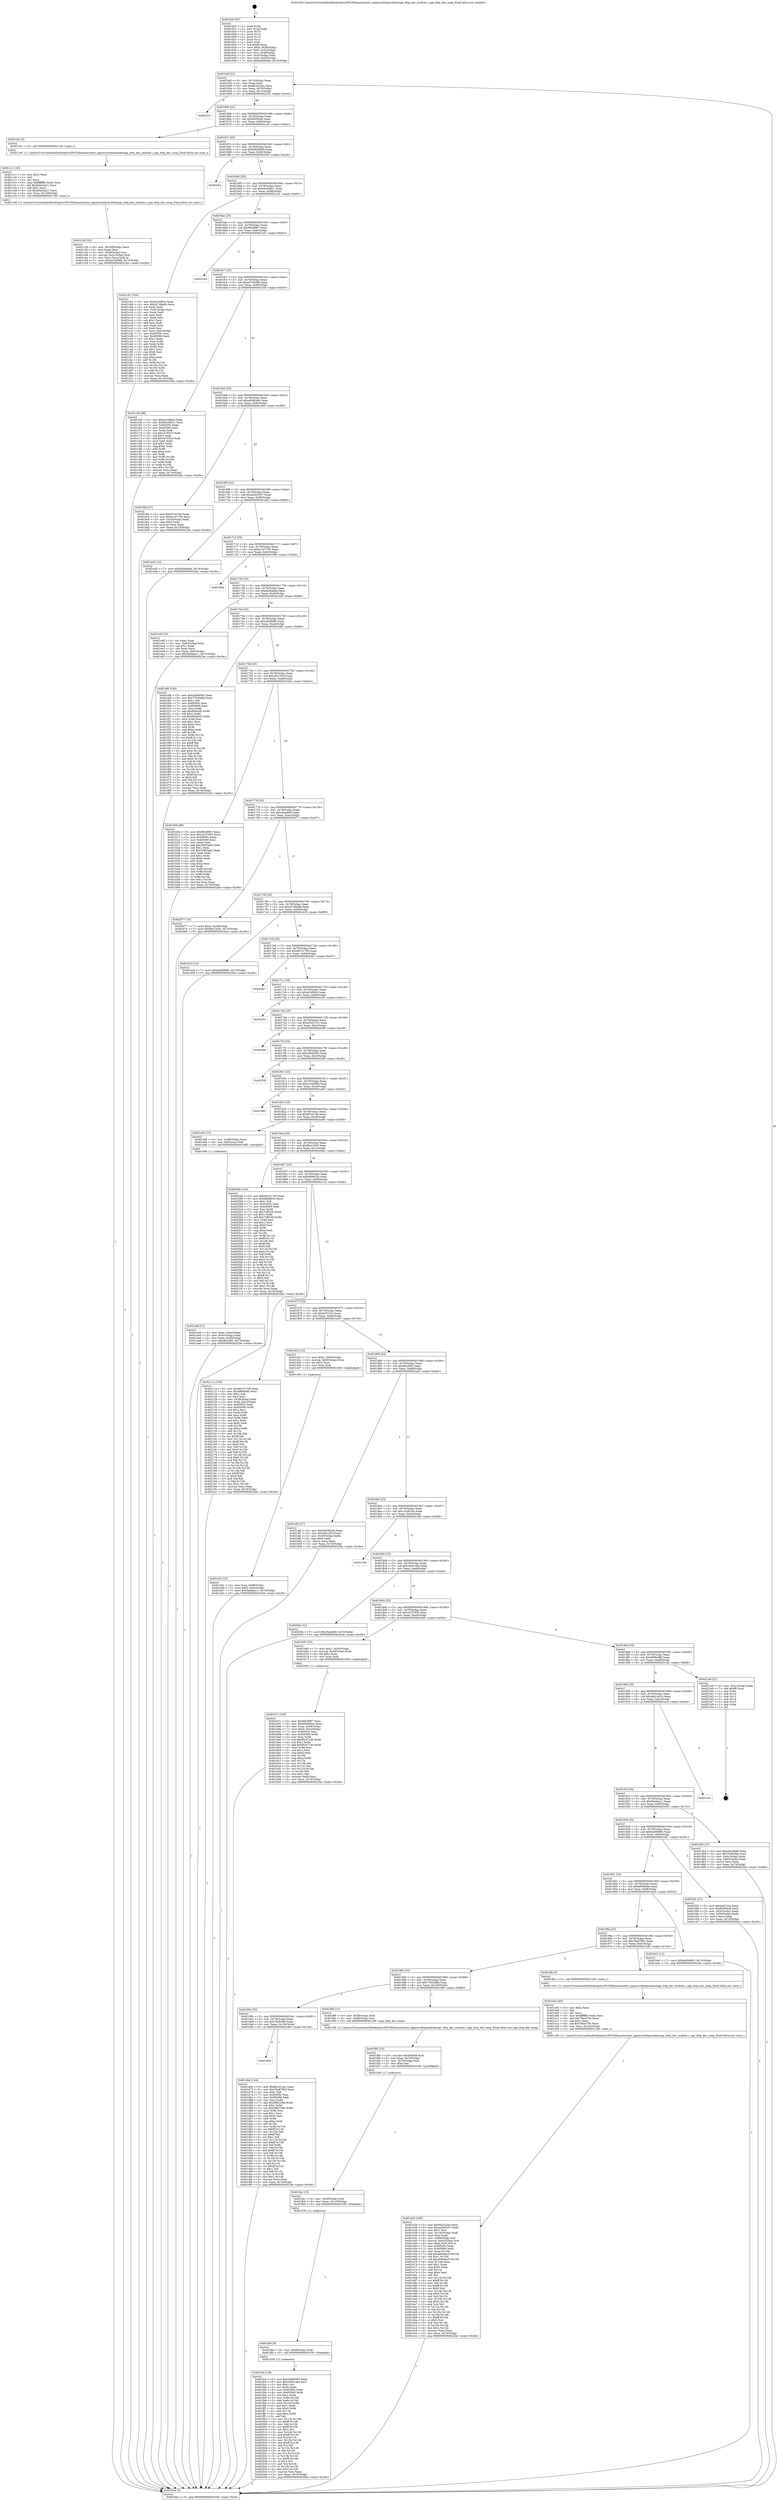 digraph "0x401620" {
  label = "0x401620 (/mnt/c/Users/mathe/Desktop/tcc/POCII/binaries/extr_nginxsrchttpmodulesngx_http_dav_module.c_ngx_http_dav_noop_Final-ollvm.out::main(0))"
  labelloc = "t"
  node[shape=record]

  Entry [label="",width=0.3,height=0.3,shape=circle,fillcolor=black,style=filled]
  "0x40164f" [label="{
     0x40164f [23]\l
     | [instrs]\l
     &nbsp;&nbsp;0x40164f \<+3\>: mov -0x74(%rbp),%eax\l
     &nbsp;&nbsp;0x401652 \<+2\>: mov %eax,%ecx\l
     &nbsp;&nbsp;0x401654 \<+6\>: sub $0x8b3223ac,%ecx\l
     &nbsp;&nbsp;0x40165a \<+3\>: mov %eax,-0x78(%rbp)\l
     &nbsp;&nbsp;0x40165d \<+3\>: mov %ecx,-0x7c(%rbp)\l
     &nbsp;&nbsp;0x401660 \<+6\>: je 0000000000402222 \<main+0xc02\>\l
  }"]
  "0x402222" [label="{
     0x402222\l
  }", style=dashed]
  "0x401666" [label="{
     0x401666 [22]\l
     | [instrs]\l
     &nbsp;&nbsp;0x401666 \<+5\>: jmp 000000000040166b \<main+0x4b\>\l
     &nbsp;&nbsp;0x40166b \<+3\>: mov -0x78(%rbp),%eax\l
     &nbsp;&nbsp;0x40166e \<+5\>: sub $0x8f2f5bc8,%eax\l
     &nbsp;&nbsp;0x401673 \<+3\>: mov %eax,-0x80(%rbp)\l
     &nbsp;&nbsp;0x401676 \<+6\>: je 0000000000401c0c \<main+0x5ec\>\l
  }"]
  Exit [label="",width=0.3,height=0.3,shape=circle,fillcolor=black,style=filled,peripheries=2]
  "0x401c0c" [label="{
     0x401c0c [5]\l
     | [instrs]\l
     &nbsp;&nbsp;0x401c0c \<+5\>: call 0000000000401160 \<next_i\>\l
     | [calls]\l
     &nbsp;&nbsp;0x401160 \{1\} (/mnt/c/Users/mathe/Desktop/tcc/POCII/binaries/extr_nginxsrchttpmodulesngx_http_dav_module.c_ngx_http_dav_noop_Final-ollvm.out::next_i)\l
  }"]
  "0x40167c" [label="{
     0x40167c [25]\l
     | [instrs]\l
     &nbsp;&nbsp;0x40167c \<+5\>: jmp 0000000000401681 \<main+0x61\>\l
     &nbsp;&nbsp;0x401681 \<+3\>: mov -0x78(%rbp),%eax\l
     &nbsp;&nbsp;0x401684 \<+5\>: sub $0x92930a04,%eax\l
     &nbsp;&nbsp;0x401689 \<+6\>: mov %eax,-0x84(%rbp)\l
     &nbsp;&nbsp;0x40168f \<+6\>: je 000000000040205a \<main+0xa3a\>\l
  }"]
  "0x401fc4" [label="{
     0x401fc4 [138]\l
     | [instrs]\l
     &nbsp;&nbsp;0x401fc4 \<+5\>: mov $0xe58e9565,%eax\l
     &nbsp;&nbsp;0x401fc9 \<+5\>: mov $0x16e01a6a,%esi\l
     &nbsp;&nbsp;0x401fce \<+2\>: mov $0x1,%cl\l
     &nbsp;&nbsp;0x401fd0 \<+2\>: xor %edx,%edx\l
     &nbsp;&nbsp;0x401fd2 \<+8\>: mov 0x40505c,%r8d\l
     &nbsp;&nbsp;0x401fda \<+8\>: mov 0x405060,%r9d\l
     &nbsp;&nbsp;0x401fe2 \<+3\>: sub $0x1,%edx\l
     &nbsp;&nbsp;0x401fe5 \<+3\>: mov %r8d,%r10d\l
     &nbsp;&nbsp;0x401fe8 \<+3\>: add %edx,%r10d\l
     &nbsp;&nbsp;0x401feb \<+4\>: imul %r10d,%r8d\l
     &nbsp;&nbsp;0x401fef \<+4\>: and $0x1,%r8d\l
     &nbsp;&nbsp;0x401ff3 \<+4\>: cmp $0x0,%r8d\l
     &nbsp;&nbsp;0x401ff7 \<+4\>: sete %r11b\l
     &nbsp;&nbsp;0x401ffb \<+4\>: cmp $0xa,%r9d\l
     &nbsp;&nbsp;0x401fff \<+3\>: setl %bl\l
     &nbsp;&nbsp;0x402002 \<+3\>: mov %r11b,%r14b\l
     &nbsp;&nbsp;0x402005 \<+4\>: xor $0xff,%r14b\l
     &nbsp;&nbsp;0x402009 \<+3\>: mov %bl,%r15b\l
     &nbsp;&nbsp;0x40200c \<+4\>: xor $0xff,%r15b\l
     &nbsp;&nbsp;0x402010 \<+3\>: xor $0x1,%cl\l
     &nbsp;&nbsp;0x402013 \<+3\>: mov %r14b,%r12b\l
     &nbsp;&nbsp;0x402016 \<+4\>: and $0xff,%r12b\l
     &nbsp;&nbsp;0x40201a \<+3\>: and %cl,%r11b\l
     &nbsp;&nbsp;0x40201d \<+3\>: mov %r15b,%r13b\l
     &nbsp;&nbsp;0x402020 \<+4\>: and $0xff,%r13b\l
     &nbsp;&nbsp;0x402024 \<+2\>: and %cl,%bl\l
     &nbsp;&nbsp;0x402026 \<+3\>: or %r11b,%r12b\l
     &nbsp;&nbsp;0x402029 \<+3\>: or %bl,%r13b\l
     &nbsp;&nbsp;0x40202c \<+3\>: xor %r13b,%r12b\l
     &nbsp;&nbsp;0x40202f \<+3\>: or %r15b,%r14b\l
     &nbsp;&nbsp;0x402032 \<+4\>: xor $0xff,%r14b\l
     &nbsp;&nbsp;0x402036 \<+3\>: or $0x1,%cl\l
     &nbsp;&nbsp;0x402039 \<+3\>: and %cl,%r14b\l
     &nbsp;&nbsp;0x40203c \<+3\>: or %r14b,%r12b\l
     &nbsp;&nbsp;0x40203f \<+4\>: test $0x1,%r12b\l
     &nbsp;&nbsp;0x402043 \<+3\>: cmovne %esi,%eax\l
     &nbsp;&nbsp;0x402046 \<+3\>: mov %eax,-0x74(%rbp)\l
     &nbsp;&nbsp;0x402049 \<+5\>: jmp 00000000004022be \<main+0xc9e\>\l
  }"]
  "0x40205a" [label="{
     0x40205a\l
  }", style=dashed]
  "0x401695" [label="{
     0x401695 [25]\l
     | [instrs]\l
     &nbsp;&nbsp;0x401695 \<+5\>: jmp 000000000040169a \<main+0x7a\>\l
     &nbsp;&nbsp;0x40169a \<+3\>: mov -0x78(%rbp),%eax\l
     &nbsp;&nbsp;0x40169d \<+5\>: sub $0x94c59d11,%eax\l
     &nbsp;&nbsp;0x4016a2 \<+6\>: mov %eax,-0x88(%rbp)\l
     &nbsp;&nbsp;0x4016a8 \<+6\>: je 0000000000401cb1 \<main+0x691\>\l
  }"]
  "0x401fbb" [label="{
     0x401fbb [9]\l
     | [instrs]\l
     &nbsp;&nbsp;0x401fbb \<+4\>: mov -0x68(%rbp),%rdi\l
     &nbsp;&nbsp;0x401fbf \<+5\>: call 0000000000401030 \<free@plt\>\l
     | [calls]\l
     &nbsp;&nbsp;0x401030 \{1\} (unknown)\l
  }"]
  "0x401cb1" [label="{
     0x401cb1 [104]\l
     | [instrs]\l
     &nbsp;&nbsp;0x401cb1 \<+5\>: mov $0xdc3d9fcb,%eax\l
     &nbsp;&nbsp;0x401cb6 \<+5\>: mov $0xd27d6a6b,%ecx\l
     &nbsp;&nbsp;0x401cbb \<+2\>: xor %edx,%edx\l
     &nbsp;&nbsp;0x401cbd \<+3\>: mov -0x5c(%rbp),%esi\l
     &nbsp;&nbsp;0x401cc0 \<+2\>: mov %edx,%edi\l
     &nbsp;&nbsp;0x401cc2 \<+2\>: sub %esi,%edi\l
     &nbsp;&nbsp;0x401cc4 \<+2\>: mov %edx,%esi\l
     &nbsp;&nbsp;0x401cc6 \<+3\>: sub $0x1,%esi\l
     &nbsp;&nbsp;0x401cc9 \<+2\>: add %esi,%edi\l
     &nbsp;&nbsp;0x401ccb \<+2\>: mov %edx,%esi\l
     &nbsp;&nbsp;0x401ccd \<+2\>: sub %edi,%esi\l
     &nbsp;&nbsp;0x401ccf \<+3\>: mov %esi,-0x5c(%rbp)\l
     &nbsp;&nbsp;0x401cd2 \<+7\>: mov 0x40505c,%esi\l
     &nbsp;&nbsp;0x401cd9 \<+7\>: mov 0x405060,%edi\l
     &nbsp;&nbsp;0x401ce0 \<+3\>: sub $0x1,%edx\l
     &nbsp;&nbsp;0x401ce3 \<+3\>: mov %esi,%r8d\l
     &nbsp;&nbsp;0x401ce6 \<+3\>: add %edx,%r8d\l
     &nbsp;&nbsp;0x401ce9 \<+4\>: imul %r8d,%esi\l
     &nbsp;&nbsp;0x401ced \<+3\>: and $0x1,%esi\l
     &nbsp;&nbsp;0x401cf0 \<+3\>: cmp $0x0,%esi\l
     &nbsp;&nbsp;0x401cf3 \<+4\>: sete %r9b\l
     &nbsp;&nbsp;0x401cf7 \<+3\>: cmp $0xa,%edi\l
     &nbsp;&nbsp;0x401cfa \<+4\>: setl %r10b\l
     &nbsp;&nbsp;0x401cfe \<+3\>: mov %r9b,%r11b\l
     &nbsp;&nbsp;0x401d01 \<+3\>: and %r10b,%r11b\l
     &nbsp;&nbsp;0x401d04 \<+3\>: xor %r10b,%r9b\l
     &nbsp;&nbsp;0x401d07 \<+3\>: or %r9b,%r11b\l
     &nbsp;&nbsp;0x401d0a \<+4\>: test $0x1,%r11b\l
     &nbsp;&nbsp;0x401d0e \<+3\>: cmovne %ecx,%eax\l
     &nbsp;&nbsp;0x401d11 \<+3\>: mov %eax,-0x74(%rbp)\l
     &nbsp;&nbsp;0x401d14 \<+5\>: jmp 00000000004022be \<main+0xc9e\>\l
  }"]
  "0x4016ae" [label="{
     0x4016ae [25]\l
     | [instrs]\l
     &nbsp;&nbsp;0x4016ae \<+5\>: jmp 00000000004016b3 \<main+0x93\>\l
     &nbsp;&nbsp;0x4016b3 \<+3\>: mov -0x78(%rbp),%eax\l
     &nbsp;&nbsp;0x4016b6 \<+5\>: sub $0x9f438f97,%eax\l
     &nbsp;&nbsp;0x4016bb \<+6\>: mov %eax,-0x8c(%rbp)\l
     &nbsp;&nbsp;0x4016c1 \<+6\>: je 00000000004021d3 \<main+0xbb3\>\l
  }"]
  "0x401fac" [label="{
     0x401fac [15]\l
     | [instrs]\l
     &nbsp;&nbsp;0x401fac \<+4\>: mov -0x58(%rbp),%rdi\l
     &nbsp;&nbsp;0x401fb0 \<+6\>: mov %eax,-0x110(%rbp)\l
     &nbsp;&nbsp;0x401fb6 \<+5\>: call 0000000000401030 \<free@plt\>\l
     | [calls]\l
     &nbsp;&nbsp;0x401030 \{1\} (unknown)\l
  }"]
  "0x4021d3" [label="{
     0x4021d3\l
  }", style=dashed]
  "0x4016c7" [label="{
     0x4016c7 [25]\l
     | [instrs]\l
     &nbsp;&nbsp;0x4016c7 \<+5\>: jmp 00000000004016cc \<main+0xac\>\l
     &nbsp;&nbsp;0x4016cc \<+3\>: mov -0x78(%rbp),%eax\l
     &nbsp;&nbsp;0x4016cf \<+5\>: sub $0xa47a008b,%eax\l
     &nbsp;&nbsp;0x4016d4 \<+6\>: mov %eax,-0x90(%rbp)\l
     &nbsp;&nbsp;0x4016da \<+6\>: je 0000000000401c59 \<main+0x639\>\l
  }"]
  "0x401f95" [label="{
     0x401f95 [23]\l
     | [instrs]\l
     &nbsp;&nbsp;0x401f95 \<+10\>: movabs $0x4030b6,%rdi\l
     &nbsp;&nbsp;0x401f9f \<+3\>: mov %eax,-0x70(%rbp)\l
     &nbsp;&nbsp;0x401fa2 \<+3\>: mov -0x70(%rbp),%esi\l
     &nbsp;&nbsp;0x401fa5 \<+2\>: mov $0x0,%al\l
     &nbsp;&nbsp;0x401fa7 \<+5\>: call 0000000000401040 \<printf@plt\>\l
     | [calls]\l
     &nbsp;&nbsp;0x401040 \{1\} (unknown)\l
  }"]
  "0x401c59" [label="{
     0x401c59 [88]\l
     | [instrs]\l
     &nbsp;&nbsp;0x401c59 \<+5\>: mov $0xdc3d9fcb,%eax\l
     &nbsp;&nbsp;0x401c5e \<+5\>: mov $0x94c59d11,%ecx\l
     &nbsp;&nbsp;0x401c63 \<+7\>: mov 0x40505c,%edx\l
     &nbsp;&nbsp;0x401c6a \<+7\>: mov 0x405060,%esi\l
     &nbsp;&nbsp;0x401c71 \<+2\>: mov %edx,%edi\l
     &nbsp;&nbsp;0x401c73 \<+6\>: sub $0xcb76523,%edi\l
     &nbsp;&nbsp;0x401c79 \<+3\>: sub $0x1,%edi\l
     &nbsp;&nbsp;0x401c7c \<+6\>: add $0xcb76523,%edi\l
     &nbsp;&nbsp;0x401c82 \<+3\>: imul %edi,%edx\l
     &nbsp;&nbsp;0x401c85 \<+3\>: and $0x1,%edx\l
     &nbsp;&nbsp;0x401c88 \<+3\>: cmp $0x0,%edx\l
     &nbsp;&nbsp;0x401c8b \<+4\>: sete %r8b\l
     &nbsp;&nbsp;0x401c8f \<+3\>: cmp $0xa,%esi\l
     &nbsp;&nbsp;0x401c92 \<+4\>: setl %r9b\l
     &nbsp;&nbsp;0x401c96 \<+3\>: mov %r8b,%r10b\l
     &nbsp;&nbsp;0x401c99 \<+3\>: and %r9b,%r10b\l
     &nbsp;&nbsp;0x401c9c \<+3\>: xor %r9b,%r8b\l
     &nbsp;&nbsp;0x401c9f \<+3\>: or %r8b,%r10b\l
     &nbsp;&nbsp;0x401ca2 \<+4\>: test $0x1,%r10b\l
     &nbsp;&nbsp;0x401ca6 \<+3\>: cmovne %ecx,%eax\l
     &nbsp;&nbsp;0x401ca9 \<+3\>: mov %eax,-0x74(%rbp)\l
     &nbsp;&nbsp;0x401cac \<+5\>: jmp 00000000004022be \<main+0xc9e\>\l
  }"]
  "0x4016e0" [label="{
     0x4016e0 [25]\l
     | [instrs]\l
     &nbsp;&nbsp;0x4016e0 \<+5\>: jmp 00000000004016e5 \<main+0xc5\>\l
     &nbsp;&nbsp;0x4016e5 \<+3\>: mov -0x78(%rbp),%eax\l
     &nbsp;&nbsp;0x4016e8 \<+5\>: sub $0xa60d04eb,%eax\l
     &nbsp;&nbsp;0x4016ed \<+6\>: mov %eax,-0x94(%rbp)\l
     &nbsp;&nbsp;0x4016f3 \<+6\>: je 00000000004019bf \<main+0x39f\>\l
  }"]
  "0x401e2b" [label="{
     0x401e2b [168]\l
     | [instrs]\l
     &nbsp;&nbsp;0x401e2b \<+5\>: mov $0x8b3223ac,%ecx\l
     &nbsp;&nbsp;0x401e30 \<+5\>: mov $0xaa2b3037,%edx\l
     &nbsp;&nbsp;0x401e35 \<+3\>: mov $0x1,%sil\l
     &nbsp;&nbsp;0x401e38 \<+6\>: mov -0x10c(%rbp),%edi\l
     &nbsp;&nbsp;0x401e3e \<+3\>: imul %eax,%edi\l
     &nbsp;&nbsp;0x401e41 \<+4\>: mov -0x68(%rbp),%r8\l
     &nbsp;&nbsp;0x401e45 \<+4\>: movslq -0x6c(%rbp),%r9\l
     &nbsp;&nbsp;0x401e49 \<+4\>: mov %edi,(%r8,%r9,4)\l
     &nbsp;&nbsp;0x401e4d \<+7\>: mov 0x40505c,%eax\l
     &nbsp;&nbsp;0x401e54 \<+7\>: mov 0x405060,%edi\l
     &nbsp;&nbsp;0x401e5b \<+3\>: mov %eax,%r10d\l
     &nbsp;&nbsp;0x401e5e \<+7\>: add $0xa94bdac0,%r10d\l
     &nbsp;&nbsp;0x401e65 \<+4\>: sub $0x1,%r10d\l
     &nbsp;&nbsp;0x401e69 \<+7\>: sub $0xa94bdac0,%r10d\l
     &nbsp;&nbsp;0x401e70 \<+4\>: imul %r10d,%eax\l
     &nbsp;&nbsp;0x401e74 \<+3\>: and $0x1,%eax\l
     &nbsp;&nbsp;0x401e77 \<+3\>: cmp $0x0,%eax\l
     &nbsp;&nbsp;0x401e7a \<+4\>: sete %r11b\l
     &nbsp;&nbsp;0x401e7e \<+3\>: cmp $0xa,%edi\l
     &nbsp;&nbsp;0x401e81 \<+3\>: setl %bl\l
     &nbsp;&nbsp;0x401e84 \<+3\>: mov %r11b,%r14b\l
     &nbsp;&nbsp;0x401e87 \<+4\>: xor $0xff,%r14b\l
     &nbsp;&nbsp;0x401e8b \<+3\>: mov %bl,%r15b\l
     &nbsp;&nbsp;0x401e8e \<+4\>: xor $0xff,%r15b\l
     &nbsp;&nbsp;0x401e92 \<+4\>: xor $0x0,%sil\l
     &nbsp;&nbsp;0x401e96 \<+3\>: mov %r14b,%r12b\l
     &nbsp;&nbsp;0x401e99 \<+4\>: and $0x0,%r12b\l
     &nbsp;&nbsp;0x401e9d \<+3\>: and %sil,%r11b\l
     &nbsp;&nbsp;0x401ea0 \<+3\>: mov %r15b,%r13b\l
     &nbsp;&nbsp;0x401ea3 \<+4\>: and $0x0,%r13b\l
     &nbsp;&nbsp;0x401ea7 \<+3\>: and %sil,%bl\l
     &nbsp;&nbsp;0x401eaa \<+3\>: or %r11b,%r12b\l
     &nbsp;&nbsp;0x401ead \<+3\>: or %bl,%r13b\l
     &nbsp;&nbsp;0x401eb0 \<+3\>: xor %r13b,%r12b\l
     &nbsp;&nbsp;0x401eb3 \<+3\>: or %r15b,%r14b\l
     &nbsp;&nbsp;0x401eb6 \<+4\>: xor $0xff,%r14b\l
     &nbsp;&nbsp;0x401eba \<+4\>: or $0x0,%sil\l
     &nbsp;&nbsp;0x401ebe \<+3\>: and %sil,%r14b\l
     &nbsp;&nbsp;0x401ec1 \<+3\>: or %r14b,%r12b\l
     &nbsp;&nbsp;0x401ec4 \<+4\>: test $0x1,%r12b\l
     &nbsp;&nbsp;0x401ec8 \<+3\>: cmovne %edx,%ecx\l
     &nbsp;&nbsp;0x401ecb \<+3\>: mov %ecx,-0x74(%rbp)\l
     &nbsp;&nbsp;0x401ece \<+5\>: jmp 00000000004022be \<main+0xc9e\>\l
  }"]
  "0x4019bf" [label="{
     0x4019bf [27]\l
     | [instrs]\l
     &nbsp;&nbsp;0x4019bf \<+5\>: mov $0xf47ee7eb,%eax\l
     &nbsp;&nbsp;0x4019c4 \<+5\>: mov $0xac1b7765,%ecx\l
     &nbsp;&nbsp;0x4019c9 \<+3\>: mov -0x34(%rbp),%edx\l
     &nbsp;&nbsp;0x4019cc \<+3\>: cmp $0x2,%edx\l
     &nbsp;&nbsp;0x4019cf \<+3\>: cmovne %ecx,%eax\l
     &nbsp;&nbsp;0x4019d2 \<+3\>: mov %eax,-0x74(%rbp)\l
     &nbsp;&nbsp;0x4019d5 \<+5\>: jmp 00000000004022be \<main+0xc9e\>\l
  }"]
  "0x4016f9" [label="{
     0x4016f9 [25]\l
     | [instrs]\l
     &nbsp;&nbsp;0x4016f9 \<+5\>: jmp 00000000004016fe \<main+0xde\>\l
     &nbsp;&nbsp;0x4016fe \<+3\>: mov -0x78(%rbp),%eax\l
     &nbsp;&nbsp;0x401701 \<+5\>: sub $0xaa2b3037,%eax\l
     &nbsp;&nbsp;0x401706 \<+6\>: mov %eax,-0x98(%rbp)\l
     &nbsp;&nbsp;0x40170c \<+6\>: je 0000000000401ed3 \<main+0x8b3\>\l
  }"]
  "0x4022be" [label="{
     0x4022be [5]\l
     | [instrs]\l
     &nbsp;&nbsp;0x4022be \<+5\>: jmp 000000000040164f \<main+0x2f\>\l
  }"]
  "0x401620" [label="{
     0x401620 [47]\l
     | [instrs]\l
     &nbsp;&nbsp;0x401620 \<+1\>: push %rbp\l
     &nbsp;&nbsp;0x401621 \<+3\>: mov %rsp,%rbp\l
     &nbsp;&nbsp;0x401624 \<+2\>: push %r15\l
     &nbsp;&nbsp;0x401626 \<+2\>: push %r14\l
     &nbsp;&nbsp;0x401628 \<+2\>: push %r13\l
     &nbsp;&nbsp;0x40162a \<+2\>: push %r12\l
     &nbsp;&nbsp;0x40162c \<+1\>: push %rbx\l
     &nbsp;&nbsp;0x40162d \<+7\>: sub $0xf8,%rsp\l
     &nbsp;&nbsp;0x401634 \<+7\>: movl $0x0,-0x38(%rbp)\l
     &nbsp;&nbsp;0x40163b \<+3\>: mov %edi,-0x3c(%rbp)\l
     &nbsp;&nbsp;0x40163e \<+4\>: mov %rsi,-0x48(%rbp)\l
     &nbsp;&nbsp;0x401642 \<+3\>: mov -0x3c(%rbp),%edi\l
     &nbsp;&nbsp;0x401645 \<+3\>: mov %edi,-0x34(%rbp)\l
     &nbsp;&nbsp;0x401648 \<+7\>: movl $0xa60d04eb,-0x74(%rbp)\l
  }"]
  "0x401e03" [label="{
     0x401e03 [40]\l
     | [instrs]\l
     &nbsp;&nbsp;0x401e03 \<+5\>: mov $0x2,%ecx\l
     &nbsp;&nbsp;0x401e08 \<+1\>: cltd\l
     &nbsp;&nbsp;0x401e09 \<+2\>: idiv %ecx\l
     &nbsp;&nbsp;0x401e0b \<+6\>: imul $0xfffffffe,%edx,%ecx\l
     &nbsp;&nbsp;0x401e11 \<+6\>: add $0x78ace79c,%ecx\l
     &nbsp;&nbsp;0x401e17 \<+3\>: add $0x1,%ecx\l
     &nbsp;&nbsp;0x401e1a \<+6\>: sub $0x78ace79c,%ecx\l
     &nbsp;&nbsp;0x401e20 \<+6\>: mov %ecx,-0x10c(%rbp)\l
     &nbsp;&nbsp;0x401e26 \<+5\>: call 0000000000401160 \<next_i\>\l
     | [calls]\l
     &nbsp;&nbsp;0x401160 \{1\} (/mnt/c/Users/mathe/Desktop/tcc/POCII/binaries/extr_nginxsrchttpmodulesngx_http_dav_module.c_ngx_http_dav_noop_Final-ollvm.out::next_i)\l
  }"]
  "0x401ed3" [label="{
     0x401ed3 [12]\l
     | [instrs]\l
     &nbsp;&nbsp;0x401ed3 \<+7\>: movl $0xbbd4ddad,-0x74(%rbp)\l
     &nbsp;&nbsp;0x401eda \<+5\>: jmp 00000000004022be \<main+0xc9e\>\l
  }"]
  "0x401712" [label="{
     0x401712 [25]\l
     | [instrs]\l
     &nbsp;&nbsp;0x401712 \<+5\>: jmp 0000000000401717 \<main+0xf7\>\l
     &nbsp;&nbsp;0x401717 \<+3\>: mov -0x78(%rbp),%eax\l
     &nbsp;&nbsp;0x40171a \<+5\>: sub $0xac1b7765,%eax\l
     &nbsp;&nbsp;0x40171f \<+6\>: mov %eax,-0x9c(%rbp)\l
     &nbsp;&nbsp;0x401725 \<+6\>: je 00000000004019da \<main+0x3ba\>\l
  }"]
  "0x4019b5" [label="{
     0x4019b5\l
  }", style=dashed]
  "0x4019da" [label="{
     0x4019da\l
  }", style=dashed]
  "0x40172b" [label="{
     0x40172b [25]\l
     | [instrs]\l
     &nbsp;&nbsp;0x40172b \<+5\>: jmp 0000000000401730 \<main+0x110\>\l
     &nbsp;&nbsp;0x401730 \<+3\>: mov -0x78(%rbp),%eax\l
     &nbsp;&nbsp;0x401733 \<+5\>: sub $0xbbd4ddad,%eax\l
     &nbsp;&nbsp;0x401738 \<+6\>: mov %eax,-0xa0(%rbp)\l
     &nbsp;&nbsp;0x40173e \<+6\>: je 0000000000401edf \<main+0x8bf\>\l
  }"]
  "0x401d6e" [label="{
     0x401d6e [144]\l
     | [instrs]\l
     &nbsp;&nbsp;0x401d6e \<+5\>: mov $0x8b3223ac,%eax\l
     &nbsp;&nbsp;0x401d73 \<+5\>: mov $0x76a87962,%ecx\l
     &nbsp;&nbsp;0x401d78 \<+2\>: mov $0x1,%dl\l
     &nbsp;&nbsp;0x401d7a \<+7\>: mov 0x40505c,%esi\l
     &nbsp;&nbsp;0x401d81 \<+7\>: mov 0x405060,%edi\l
     &nbsp;&nbsp;0x401d88 \<+3\>: mov %esi,%r8d\l
     &nbsp;&nbsp;0x401d8b \<+7\>: add $0x3f60109e,%r8d\l
     &nbsp;&nbsp;0x401d92 \<+4\>: sub $0x1,%r8d\l
     &nbsp;&nbsp;0x401d96 \<+7\>: sub $0x3f60109e,%r8d\l
     &nbsp;&nbsp;0x401d9d \<+4\>: imul %r8d,%esi\l
     &nbsp;&nbsp;0x401da1 \<+3\>: and $0x1,%esi\l
     &nbsp;&nbsp;0x401da4 \<+3\>: cmp $0x0,%esi\l
     &nbsp;&nbsp;0x401da7 \<+4\>: sete %r9b\l
     &nbsp;&nbsp;0x401dab \<+3\>: cmp $0xa,%edi\l
     &nbsp;&nbsp;0x401dae \<+4\>: setl %r10b\l
     &nbsp;&nbsp;0x401db2 \<+3\>: mov %r9b,%r11b\l
     &nbsp;&nbsp;0x401db5 \<+4\>: xor $0xff,%r11b\l
     &nbsp;&nbsp;0x401db9 \<+3\>: mov %r10b,%bl\l
     &nbsp;&nbsp;0x401dbc \<+3\>: xor $0xff,%bl\l
     &nbsp;&nbsp;0x401dbf \<+3\>: xor $0x1,%dl\l
     &nbsp;&nbsp;0x401dc2 \<+3\>: mov %r11b,%r14b\l
     &nbsp;&nbsp;0x401dc5 \<+4\>: and $0xff,%r14b\l
     &nbsp;&nbsp;0x401dc9 \<+3\>: and %dl,%r9b\l
     &nbsp;&nbsp;0x401dcc \<+3\>: mov %bl,%r15b\l
     &nbsp;&nbsp;0x401dcf \<+4\>: and $0xff,%r15b\l
     &nbsp;&nbsp;0x401dd3 \<+3\>: and %dl,%r10b\l
     &nbsp;&nbsp;0x401dd6 \<+3\>: or %r9b,%r14b\l
     &nbsp;&nbsp;0x401dd9 \<+3\>: or %r10b,%r15b\l
     &nbsp;&nbsp;0x401ddc \<+3\>: xor %r15b,%r14b\l
     &nbsp;&nbsp;0x401ddf \<+3\>: or %bl,%r11b\l
     &nbsp;&nbsp;0x401de2 \<+4\>: xor $0xff,%r11b\l
     &nbsp;&nbsp;0x401de6 \<+3\>: or $0x1,%dl\l
     &nbsp;&nbsp;0x401de9 \<+3\>: and %dl,%r11b\l
     &nbsp;&nbsp;0x401dec \<+3\>: or %r11b,%r14b\l
     &nbsp;&nbsp;0x401def \<+4\>: test $0x1,%r14b\l
     &nbsp;&nbsp;0x401df3 \<+3\>: cmovne %ecx,%eax\l
     &nbsp;&nbsp;0x401df6 \<+3\>: mov %eax,-0x74(%rbp)\l
     &nbsp;&nbsp;0x401df9 \<+5\>: jmp 00000000004022be \<main+0xc9e\>\l
  }"]
  "0x401edf" [label="{
     0x401edf [25]\l
     | [instrs]\l
     &nbsp;&nbsp;0x401edf \<+2\>: xor %eax,%eax\l
     &nbsp;&nbsp;0x401ee1 \<+3\>: mov -0x6c(%rbp),%ecx\l
     &nbsp;&nbsp;0x401ee4 \<+3\>: sub $0x1,%eax\l
     &nbsp;&nbsp;0x401ee7 \<+2\>: sub %eax,%ecx\l
     &nbsp;&nbsp;0x401ee9 \<+3\>: mov %ecx,-0x6c(%rbp)\l
     &nbsp;&nbsp;0x401eec \<+7\>: movl $0x5ba9aa11,-0x74(%rbp)\l
     &nbsp;&nbsp;0x401ef3 \<+5\>: jmp 00000000004022be \<main+0xc9e\>\l
  }"]
  "0x401744" [label="{
     0x401744 [25]\l
     | [instrs]\l
     &nbsp;&nbsp;0x401744 \<+5\>: jmp 0000000000401749 \<main+0x129\>\l
     &nbsp;&nbsp;0x401749 \<+3\>: mov -0x78(%rbp),%eax\l
     &nbsp;&nbsp;0x40174c \<+5\>: sub $0xc643fe66,%eax\l
     &nbsp;&nbsp;0x401751 \<+6\>: mov %eax,-0xa4(%rbp)\l
     &nbsp;&nbsp;0x401757 \<+6\>: je 0000000000401ef8 \<main+0x8d8\>\l
  }"]
  "0x40199c" [label="{
     0x40199c [25]\l
     | [instrs]\l
     &nbsp;&nbsp;0x40199c \<+5\>: jmp 00000000004019a1 \<main+0x381\>\l
     &nbsp;&nbsp;0x4019a1 \<+3\>: mov -0x78(%rbp),%eax\l
     &nbsp;&nbsp;0x4019a4 \<+5\>: sub $0x7828cfb0,%eax\l
     &nbsp;&nbsp;0x4019a9 \<+6\>: mov %eax,-0x104(%rbp)\l
     &nbsp;&nbsp;0x4019af \<+6\>: je 0000000000401d6e \<main+0x74e\>\l
  }"]
  "0x401ef8" [label="{
     0x401ef8 [144]\l
     | [instrs]\l
     &nbsp;&nbsp;0x401ef8 \<+5\>: mov $0xe58e9565,%eax\l
     &nbsp;&nbsp;0x401efd \<+5\>: mov $0x77933d6d,%ecx\l
     &nbsp;&nbsp;0x401f02 \<+2\>: mov $0x1,%dl\l
     &nbsp;&nbsp;0x401f04 \<+7\>: mov 0x40505c,%esi\l
     &nbsp;&nbsp;0x401f0b \<+7\>: mov 0x405060,%edi\l
     &nbsp;&nbsp;0x401f12 \<+3\>: mov %esi,%r8d\l
     &nbsp;&nbsp;0x401f15 \<+7\>: add $0xf94a5d5,%r8d\l
     &nbsp;&nbsp;0x401f1c \<+4\>: sub $0x1,%r8d\l
     &nbsp;&nbsp;0x401f20 \<+7\>: sub $0xf94a5d5,%r8d\l
     &nbsp;&nbsp;0x401f27 \<+4\>: imul %r8d,%esi\l
     &nbsp;&nbsp;0x401f2b \<+3\>: and $0x1,%esi\l
     &nbsp;&nbsp;0x401f2e \<+3\>: cmp $0x0,%esi\l
     &nbsp;&nbsp;0x401f31 \<+4\>: sete %r9b\l
     &nbsp;&nbsp;0x401f35 \<+3\>: cmp $0xa,%edi\l
     &nbsp;&nbsp;0x401f38 \<+4\>: setl %r10b\l
     &nbsp;&nbsp;0x401f3c \<+3\>: mov %r9b,%r11b\l
     &nbsp;&nbsp;0x401f3f \<+4\>: xor $0xff,%r11b\l
     &nbsp;&nbsp;0x401f43 \<+3\>: mov %r10b,%bl\l
     &nbsp;&nbsp;0x401f46 \<+3\>: xor $0xff,%bl\l
     &nbsp;&nbsp;0x401f49 \<+3\>: xor $0x0,%dl\l
     &nbsp;&nbsp;0x401f4c \<+3\>: mov %r11b,%r14b\l
     &nbsp;&nbsp;0x401f4f \<+4\>: and $0x0,%r14b\l
     &nbsp;&nbsp;0x401f53 \<+3\>: and %dl,%r9b\l
     &nbsp;&nbsp;0x401f56 \<+3\>: mov %bl,%r15b\l
     &nbsp;&nbsp;0x401f59 \<+4\>: and $0x0,%r15b\l
     &nbsp;&nbsp;0x401f5d \<+3\>: and %dl,%r10b\l
     &nbsp;&nbsp;0x401f60 \<+3\>: or %r9b,%r14b\l
     &nbsp;&nbsp;0x401f63 \<+3\>: or %r10b,%r15b\l
     &nbsp;&nbsp;0x401f66 \<+3\>: xor %r15b,%r14b\l
     &nbsp;&nbsp;0x401f69 \<+3\>: or %bl,%r11b\l
     &nbsp;&nbsp;0x401f6c \<+4\>: xor $0xff,%r11b\l
     &nbsp;&nbsp;0x401f70 \<+3\>: or $0x0,%dl\l
     &nbsp;&nbsp;0x401f73 \<+3\>: and %dl,%r11b\l
     &nbsp;&nbsp;0x401f76 \<+3\>: or %r11b,%r14b\l
     &nbsp;&nbsp;0x401f79 \<+4\>: test $0x1,%r14b\l
     &nbsp;&nbsp;0x401f7d \<+3\>: cmovne %ecx,%eax\l
     &nbsp;&nbsp;0x401f80 \<+3\>: mov %eax,-0x74(%rbp)\l
     &nbsp;&nbsp;0x401f83 \<+5\>: jmp 00000000004022be \<main+0xc9e\>\l
  }"]
  "0x40175d" [label="{
     0x40175d [25]\l
     | [instrs]\l
     &nbsp;&nbsp;0x40175d \<+5\>: jmp 0000000000401762 \<main+0x142\>\l
     &nbsp;&nbsp;0x401762 \<+3\>: mov -0x78(%rbp),%eax\l
     &nbsp;&nbsp;0x401765 \<+5\>: sub $0xc9e1001f,%eax\l
     &nbsp;&nbsp;0x40176a \<+6\>: mov %eax,-0xa8(%rbp)\l
     &nbsp;&nbsp;0x401770 \<+6\>: je 0000000000401b0d \<main+0x4ed\>\l
  }"]
  "0x401f88" [label="{
     0x401f88 [13]\l
     | [instrs]\l
     &nbsp;&nbsp;0x401f88 \<+4\>: mov -0x58(%rbp),%rdi\l
     &nbsp;&nbsp;0x401f8c \<+4\>: mov -0x68(%rbp),%rsi\l
     &nbsp;&nbsp;0x401f90 \<+5\>: call 00000000004013f0 \<ngx_http_dav_noop\>\l
     | [calls]\l
     &nbsp;&nbsp;0x4013f0 \{1\} (/mnt/c/Users/mathe/Desktop/tcc/POCII/binaries/extr_nginxsrchttpmodulesngx_http_dav_module.c_ngx_http_dav_noop_Final-ollvm.out::ngx_http_dav_noop)\l
  }"]
  "0x401b0d" [label="{
     0x401b0d [88]\l
     | [instrs]\l
     &nbsp;&nbsp;0x401b0d \<+5\>: mov $0x9f438f97,%eax\l
     &nbsp;&nbsp;0x401b12 \<+5\>: mov $0x1b1f7835,%ecx\l
     &nbsp;&nbsp;0x401b17 \<+7\>: mov 0x40505c,%edx\l
     &nbsp;&nbsp;0x401b1e \<+7\>: mov 0x405060,%esi\l
     &nbsp;&nbsp;0x401b25 \<+2\>: mov %edx,%edi\l
     &nbsp;&nbsp;0x401b27 \<+6\>: add $0x33903ab5,%edi\l
     &nbsp;&nbsp;0x401b2d \<+3\>: sub $0x1,%edi\l
     &nbsp;&nbsp;0x401b30 \<+6\>: sub $0x33903ab5,%edi\l
     &nbsp;&nbsp;0x401b36 \<+3\>: imul %edi,%edx\l
     &nbsp;&nbsp;0x401b39 \<+3\>: and $0x1,%edx\l
     &nbsp;&nbsp;0x401b3c \<+3\>: cmp $0x0,%edx\l
     &nbsp;&nbsp;0x401b3f \<+4\>: sete %r8b\l
     &nbsp;&nbsp;0x401b43 \<+3\>: cmp $0xa,%esi\l
     &nbsp;&nbsp;0x401b46 \<+4\>: setl %r9b\l
     &nbsp;&nbsp;0x401b4a \<+3\>: mov %r8b,%r10b\l
     &nbsp;&nbsp;0x401b4d \<+3\>: and %r9b,%r10b\l
     &nbsp;&nbsp;0x401b50 \<+3\>: xor %r9b,%r8b\l
     &nbsp;&nbsp;0x401b53 \<+3\>: or %r8b,%r10b\l
     &nbsp;&nbsp;0x401b56 \<+4\>: test $0x1,%r10b\l
     &nbsp;&nbsp;0x401b5a \<+3\>: cmovne %ecx,%eax\l
     &nbsp;&nbsp;0x401b5d \<+3\>: mov %eax,-0x74(%rbp)\l
     &nbsp;&nbsp;0x401b60 \<+5\>: jmp 00000000004022be \<main+0xc9e\>\l
  }"]
  "0x401776" [label="{
     0x401776 [25]\l
     | [instrs]\l
     &nbsp;&nbsp;0x401776 \<+5\>: jmp 000000000040177b \<main+0x15b\>\l
     &nbsp;&nbsp;0x40177b \<+3\>: mov -0x78(%rbp),%eax\l
     &nbsp;&nbsp;0x40177e \<+5\>: sub $0xc9ea4fe9,%eax\l
     &nbsp;&nbsp;0x401783 \<+6\>: mov %eax,-0xac(%rbp)\l
     &nbsp;&nbsp;0x401789 \<+6\>: je 0000000000402077 \<main+0xa57\>\l
  }"]
  "0x401983" [label="{
     0x401983 [25]\l
     | [instrs]\l
     &nbsp;&nbsp;0x401983 \<+5\>: jmp 0000000000401988 \<main+0x368\>\l
     &nbsp;&nbsp;0x401988 \<+3\>: mov -0x78(%rbp),%eax\l
     &nbsp;&nbsp;0x40198b \<+5\>: sub $0x77933d6d,%eax\l
     &nbsp;&nbsp;0x401990 \<+6\>: mov %eax,-0x100(%rbp)\l
     &nbsp;&nbsp;0x401996 \<+6\>: je 0000000000401f88 \<main+0x968\>\l
  }"]
  "0x402077" [label="{
     0x402077 [19]\l
     | [instrs]\l
     &nbsp;&nbsp;0x402077 \<+7\>: movl $0x0,-0x38(%rbp)\l
     &nbsp;&nbsp;0x40207e \<+7\>: movl $0xf8a13d35,-0x74(%rbp)\l
     &nbsp;&nbsp;0x402085 \<+5\>: jmp 00000000004022be \<main+0xc9e\>\l
  }"]
  "0x40178f" [label="{
     0x40178f [25]\l
     | [instrs]\l
     &nbsp;&nbsp;0x40178f \<+5\>: jmp 0000000000401794 \<main+0x174\>\l
     &nbsp;&nbsp;0x401794 \<+3\>: mov -0x78(%rbp),%eax\l
     &nbsp;&nbsp;0x401797 \<+5\>: sub $0xd27d6a6b,%eax\l
     &nbsp;&nbsp;0x40179c \<+6\>: mov %eax,-0xb0(%rbp)\l
     &nbsp;&nbsp;0x4017a2 \<+6\>: je 0000000000401d19 \<main+0x6f9\>\l
  }"]
  "0x401dfe" [label="{
     0x401dfe [5]\l
     | [instrs]\l
     &nbsp;&nbsp;0x401dfe \<+5\>: call 0000000000401160 \<next_i\>\l
     | [calls]\l
     &nbsp;&nbsp;0x401160 \{1\} (/mnt/c/Users/mathe/Desktop/tcc/POCII/binaries/extr_nginxsrchttpmodulesngx_http_dav_module.c_ngx_http_dav_noop_Final-ollvm.out::next_i)\l
  }"]
  "0x401d19" [label="{
     0x401d19 [12]\l
     | [instrs]\l
     &nbsp;&nbsp;0x401d19 \<+7\>: movl $0x6a858865,-0x74(%rbp)\l
     &nbsp;&nbsp;0x401d20 \<+5\>: jmp 00000000004022be \<main+0xc9e\>\l
  }"]
  "0x4017a8" [label="{
     0x4017a8 [25]\l
     | [instrs]\l
     &nbsp;&nbsp;0x4017a8 \<+5\>: jmp 00000000004017ad \<main+0x18d\>\l
     &nbsp;&nbsp;0x4017ad \<+3\>: mov -0x78(%rbp),%eax\l
     &nbsp;&nbsp;0x4017b0 \<+5\>: sub $0xd9151709,%eax\l
     &nbsp;&nbsp;0x4017b5 \<+6\>: mov %eax,-0xb4(%rbp)\l
     &nbsp;&nbsp;0x4017bb \<+6\>: je 00000000004022b7 \<main+0xc97\>\l
  }"]
  "0x401d3c" [label="{
     0x401d3c [23]\l
     | [instrs]\l
     &nbsp;&nbsp;0x401d3c \<+4\>: mov %rax,-0x68(%rbp)\l
     &nbsp;&nbsp;0x401d40 \<+7\>: movl $0x0,-0x6c(%rbp)\l
     &nbsp;&nbsp;0x401d47 \<+7\>: movl $0x5ba9aa11,-0x74(%rbp)\l
     &nbsp;&nbsp;0x401d4e \<+5\>: jmp 00000000004022be \<main+0xc9e\>\l
  }"]
  "0x4022b7" [label="{
     0x4022b7\l
  }", style=dashed]
  "0x4017c1" [label="{
     0x4017c1 [25]\l
     | [instrs]\l
     &nbsp;&nbsp;0x4017c1 \<+5\>: jmp 00000000004017c6 \<main+0x1a6\>\l
     &nbsp;&nbsp;0x4017c6 \<+3\>: mov -0x78(%rbp),%eax\l
     &nbsp;&nbsp;0x4017c9 \<+5\>: sub $0xdc3d9fcb,%eax\l
     &nbsp;&nbsp;0x4017ce \<+6\>: mov %eax,-0xb8(%rbp)\l
     &nbsp;&nbsp;0x4017d4 \<+6\>: je 0000000000402201 \<main+0xbe1\>\l
  }"]
  "0x401c39" [label="{
     0x401c39 [32]\l
     | [instrs]\l
     &nbsp;&nbsp;0x401c39 \<+6\>: mov -0x108(%rbp),%ecx\l
     &nbsp;&nbsp;0x401c3f \<+3\>: imul %eax,%ecx\l
     &nbsp;&nbsp;0x401c42 \<+4\>: mov -0x58(%rbp),%rsi\l
     &nbsp;&nbsp;0x401c46 \<+4\>: movslq -0x5c(%rbp),%rdi\l
     &nbsp;&nbsp;0x401c4a \<+3\>: mov %ecx,(%rsi,%rdi,4)\l
     &nbsp;&nbsp;0x401c4d \<+7\>: movl $0xa47a008b,-0x74(%rbp)\l
     &nbsp;&nbsp;0x401c54 \<+5\>: jmp 00000000004022be \<main+0xc9e\>\l
  }"]
  "0x402201" [label="{
     0x402201\l
  }", style=dashed]
  "0x4017da" [label="{
     0x4017da [25]\l
     | [instrs]\l
     &nbsp;&nbsp;0x4017da \<+5\>: jmp 00000000004017df \<main+0x1bf\>\l
     &nbsp;&nbsp;0x4017df \<+3\>: mov -0x78(%rbp),%eax\l
     &nbsp;&nbsp;0x4017e2 \<+5\>: sub $0xe33d7c15,%eax\l
     &nbsp;&nbsp;0x4017e7 \<+6\>: mov %eax,-0xbc(%rbp)\l
     &nbsp;&nbsp;0x4017ed \<+6\>: je 0000000000402066 \<main+0xa46\>\l
  }"]
  "0x401c11" [label="{
     0x401c11 [40]\l
     | [instrs]\l
     &nbsp;&nbsp;0x401c11 \<+5\>: mov $0x2,%ecx\l
     &nbsp;&nbsp;0x401c16 \<+1\>: cltd\l
     &nbsp;&nbsp;0x401c17 \<+2\>: idiv %ecx\l
     &nbsp;&nbsp;0x401c19 \<+6\>: imul $0xfffffffe,%edx,%ecx\l
     &nbsp;&nbsp;0x401c1f \<+6\>: add $0xb5e24a21,%ecx\l
     &nbsp;&nbsp;0x401c25 \<+3\>: add $0x1,%ecx\l
     &nbsp;&nbsp;0x401c28 \<+6\>: sub $0xb5e24a21,%ecx\l
     &nbsp;&nbsp;0x401c2e \<+6\>: mov %ecx,-0x108(%rbp)\l
     &nbsp;&nbsp;0x401c34 \<+5\>: call 0000000000401160 \<next_i\>\l
     | [calls]\l
     &nbsp;&nbsp;0x401160 \{1\} (/mnt/c/Users/mathe/Desktop/tcc/POCII/binaries/extr_nginxsrchttpmodulesngx_http_dav_module.c_ngx_http_dav_noop_Final-ollvm.out::next_i)\l
  }"]
  "0x402066" [label="{
     0x402066\l
  }", style=dashed]
  "0x4017f3" [label="{
     0x4017f3 [25]\l
     | [instrs]\l
     &nbsp;&nbsp;0x4017f3 \<+5\>: jmp 00000000004017f8 \<main+0x1d8\>\l
     &nbsp;&nbsp;0x4017f8 \<+3\>: mov -0x78(%rbp),%eax\l
     &nbsp;&nbsp;0x4017fb \<+5\>: sub $0xe58e9565,%eax\l
     &nbsp;&nbsp;0x401800 \<+6\>: mov %eax,-0xc0(%rbp)\l
     &nbsp;&nbsp;0x401806 \<+6\>: je 000000000040226f \<main+0xc4f\>\l
  }"]
  "0x40196a" [label="{
     0x40196a [25]\l
     | [instrs]\l
     &nbsp;&nbsp;0x40196a \<+5\>: jmp 000000000040196f \<main+0x34f\>\l
     &nbsp;&nbsp;0x40196f \<+3\>: mov -0x78(%rbp),%eax\l
     &nbsp;&nbsp;0x401972 \<+5\>: sub $0x76a87962,%eax\l
     &nbsp;&nbsp;0x401977 \<+6\>: mov %eax,-0xfc(%rbp)\l
     &nbsp;&nbsp;0x40197d \<+6\>: je 0000000000401dfe \<main+0x7de\>\l
  }"]
  "0x40226f" [label="{
     0x40226f\l
  }", style=dashed]
  "0x40180c" [label="{
     0x40180c [25]\l
     | [instrs]\l
     &nbsp;&nbsp;0x40180c \<+5\>: jmp 0000000000401811 \<main+0x1f1\>\l
     &nbsp;&nbsp;0x401811 \<+3\>: mov -0x78(%rbp),%eax\l
     &nbsp;&nbsp;0x401814 \<+5\>: sub $0xec3a59bb,%eax\l
     &nbsp;&nbsp;0x401819 \<+6\>: mov %eax,-0xc4(%rbp)\l
     &nbsp;&nbsp;0x40181f \<+6\>: je 0000000000401a60 \<main+0x440\>\l
  }"]
  "0x401be5" [label="{
     0x401be5 [12]\l
     | [instrs]\l
     &nbsp;&nbsp;0x401be5 \<+7\>: movl $0x6a858865,-0x74(%rbp)\l
     &nbsp;&nbsp;0x401bec \<+5\>: jmp 00000000004022be \<main+0xc9e\>\l
  }"]
  "0x401a60" [label="{
     0x401a60\l
  }", style=dashed]
  "0x401825" [label="{
     0x401825 [25]\l
     | [instrs]\l
     &nbsp;&nbsp;0x401825 \<+5\>: jmp 000000000040182a \<main+0x20a\>\l
     &nbsp;&nbsp;0x40182a \<+3\>: mov -0x78(%rbp),%eax\l
     &nbsp;&nbsp;0x40182d \<+5\>: sub $0xf47ee7eb,%eax\l
     &nbsp;&nbsp;0x401832 \<+6\>: mov %eax,-0xc8(%rbp)\l
     &nbsp;&nbsp;0x401838 \<+6\>: je 0000000000401ad0 \<main+0x4b0\>\l
  }"]
  "0x401951" [label="{
     0x401951 [25]\l
     | [instrs]\l
     &nbsp;&nbsp;0x401951 \<+5\>: jmp 0000000000401956 \<main+0x336\>\l
     &nbsp;&nbsp;0x401956 \<+3\>: mov -0x78(%rbp),%eax\l
     &nbsp;&nbsp;0x401959 \<+5\>: sub $0x6f0460ea,%eax\l
     &nbsp;&nbsp;0x40195e \<+6\>: mov %eax,-0xf8(%rbp)\l
     &nbsp;&nbsp;0x401964 \<+6\>: je 0000000000401be5 \<main+0x5c5\>\l
  }"]
  "0x401ad0" [label="{
     0x401ad0 [13]\l
     | [instrs]\l
     &nbsp;&nbsp;0x401ad0 \<+4\>: mov -0x48(%rbp),%rax\l
     &nbsp;&nbsp;0x401ad4 \<+4\>: mov 0x8(%rax),%rdi\l
     &nbsp;&nbsp;0x401ad8 \<+5\>: call 0000000000401060 \<atoi@plt\>\l
     | [calls]\l
     &nbsp;&nbsp;0x401060 \{1\} (unknown)\l
  }"]
  "0x40183e" [label="{
     0x40183e [25]\l
     | [instrs]\l
     &nbsp;&nbsp;0x40183e \<+5\>: jmp 0000000000401843 \<main+0x223\>\l
     &nbsp;&nbsp;0x401843 \<+3\>: mov -0x78(%rbp),%eax\l
     &nbsp;&nbsp;0x401846 \<+5\>: sub $0xf8a13d35,%eax\l
     &nbsp;&nbsp;0x40184b \<+6\>: mov %eax,-0xcc(%rbp)\l
     &nbsp;&nbsp;0x401851 \<+6\>: je 000000000040208a \<main+0xa6a\>\l
  }"]
  "0x401add" [label="{
     0x401add [21]\l
     | [instrs]\l
     &nbsp;&nbsp;0x401add \<+3\>: mov %eax,-0x4c(%rbp)\l
     &nbsp;&nbsp;0x401ae0 \<+3\>: mov -0x4c(%rbp),%eax\l
     &nbsp;&nbsp;0x401ae3 \<+3\>: mov %eax,-0x30(%rbp)\l
     &nbsp;&nbsp;0x401ae6 \<+7\>: movl $0xdb226f1,-0x74(%rbp)\l
     &nbsp;&nbsp;0x401aed \<+5\>: jmp 00000000004022be \<main+0xc9e\>\l
  }"]
  "0x401bf1" [label="{
     0x401bf1 [27]\l
     | [instrs]\l
     &nbsp;&nbsp;0x401bf1 \<+5\>: mov $0x4c6722e,%eax\l
     &nbsp;&nbsp;0x401bf6 \<+5\>: mov $0x8f2f5bc8,%ecx\l
     &nbsp;&nbsp;0x401bfb \<+3\>: mov -0x5c(%rbp),%edx\l
     &nbsp;&nbsp;0x401bfe \<+3\>: cmp -0x50(%rbp),%edx\l
     &nbsp;&nbsp;0x401c01 \<+3\>: cmovl %ecx,%eax\l
     &nbsp;&nbsp;0x401c04 \<+3\>: mov %eax,-0x74(%rbp)\l
     &nbsp;&nbsp;0x401c07 \<+5\>: jmp 00000000004022be \<main+0xc9e\>\l
  }"]
  "0x40208a" [label="{
     0x40208a [144]\l
     | [instrs]\l
     &nbsp;&nbsp;0x40208a \<+5\>: mov $0xd9151709,%eax\l
     &nbsp;&nbsp;0x40208f \<+5\>: mov $0xfdb9825e,%ecx\l
     &nbsp;&nbsp;0x402094 \<+2\>: mov $0x1,%dl\l
     &nbsp;&nbsp;0x402096 \<+7\>: mov 0x40505c,%esi\l
     &nbsp;&nbsp;0x40209d \<+7\>: mov 0x405060,%edi\l
     &nbsp;&nbsp;0x4020a4 \<+3\>: mov %esi,%r8d\l
     &nbsp;&nbsp;0x4020a7 \<+7\>: sub $0x7cff32f4,%r8d\l
     &nbsp;&nbsp;0x4020ae \<+4\>: sub $0x1,%r8d\l
     &nbsp;&nbsp;0x4020b2 \<+7\>: add $0x7cff32f4,%r8d\l
     &nbsp;&nbsp;0x4020b9 \<+4\>: imul %r8d,%esi\l
     &nbsp;&nbsp;0x4020bd \<+3\>: and $0x1,%esi\l
     &nbsp;&nbsp;0x4020c0 \<+3\>: cmp $0x0,%esi\l
     &nbsp;&nbsp;0x4020c3 \<+4\>: sete %r9b\l
     &nbsp;&nbsp;0x4020c7 \<+3\>: cmp $0xa,%edi\l
     &nbsp;&nbsp;0x4020ca \<+4\>: setl %r10b\l
     &nbsp;&nbsp;0x4020ce \<+3\>: mov %r9b,%r11b\l
     &nbsp;&nbsp;0x4020d1 \<+4\>: xor $0xff,%r11b\l
     &nbsp;&nbsp;0x4020d5 \<+3\>: mov %r10b,%bl\l
     &nbsp;&nbsp;0x4020d8 \<+3\>: xor $0xff,%bl\l
     &nbsp;&nbsp;0x4020db \<+3\>: xor $0x0,%dl\l
     &nbsp;&nbsp;0x4020de \<+3\>: mov %r11b,%r14b\l
     &nbsp;&nbsp;0x4020e1 \<+4\>: and $0x0,%r14b\l
     &nbsp;&nbsp;0x4020e5 \<+3\>: and %dl,%r9b\l
     &nbsp;&nbsp;0x4020e8 \<+3\>: mov %bl,%r15b\l
     &nbsp;&nbsp;0x4020eb \<+4\>: and $0x0,%r15b\l
     &nbsp;&nbsp;0x4020ef \<+3\>: and %dl,%r10b\l
     &nbsp;&nbsp;0x4020f2 \<+3\>: or %r9b,%r14b\l
     &nbsp;&nbsp;0x4020f5 \<+3\>: or %r10b,%r15b\l
     &nbsp;&nbsp;0x4020f8 \<+3\>: xor %r15b,%r14b\l
     &nbsp;&nbsp;0x4020fb \<+3\>: or %bl,%r11b\l
     &nbsp;&nbsp;0x4020fe \<+4\>: xor $0xff,%r11b\l
     &nbsp;&nbsp;0x402102 \<+3\>: or $0x0,%dl\l
     &nbsp;&nbsp;0x402105 \<+3\>: and %dl,%r11b\l
     &nbsp;&nbsp;0x402108 \<+3\>: or %r11b,%r14b\l
     &nbsp;&nbsp;0x40210b \<+4\>: test $0x1,%r14b\l
     &nbsp;&nbsp;0x40210f \<+3\>: cmovne %ecx,%eax\l
     &nbsp;&nbsp;0x402112 \<+3\>: mov %eax,-0x74(%rbp)\l
     &nbsp;&nbsp;0x402115 \<+5\>: jmp 00000000004022be \<main+0xc9e\>\l
  }"]
  "0x401857" [label="{
     0x401857 [25]\l
     | [instrs]\l
     &nbsp;&nbsp;0x401857 \<+5\>: jmp 000000000040185c \<main+0x23c\>\l
     &nbsp;&nbsp;0x40185c \<+3\>: mov -0x78(%rbp),%eax\l
     &nbsp;&nbsp;0x40185f \<+5\>: sub $0xfdb9825e,%eax\l
     &nbsp;&nbsp;0x401864 \<+6\>: mov %eax,-0xd0(%rbp)\l
     &nbsp;&nbsp;0x40186a \<+6\>: je 000000000040211a \<main+0xafa\>\l
  }"]
  "0x401938" [label="{
     0x401938 [25]\l
     | [instrs]\l
     &nbsp;&nbsp;0x401938 \<+5\>: jmp 000000000040193d \<main+0x31d\>\l
     &nbsp;&nbsp;0x40193d \<+3\>: mov -0x78(%rbp),%eax\l
     &nbsp;&nbsp;0x401940 \<+5\>: sub $0x6a858865,%eax\l
     &nbsp;&nbsp;0x401945 \<+6\>: mov %eax,-0xf4(%rbp)\l
     &nbsp;&nbsp;0x40194b \<+6\>: je 0000000000401bf1 \<main+0x5d1\>\l
  }"]
  "0x40211a" [label="{
     0x40211a [140]\l
     | [instrs]\l
     &nbsp;&nbsp;0x40211a \<+5\>: mov $0xd9151709,%eax\l
     &nbsp;&nbsp;0x40211f \<+5\>: mov $0x489be0fb,%ecx\l
     &nbsp;&nbsp;0x402124 \<+2\>: mov $0x1,%dl\l
     &nbsp;&nbsp;0x402126 \<+2\>: xor %esi,%esi\l
     &nbsp;&nbsp;0x402128 \<+3\>: mov -0x38(%rbp),%edi\l
     &nbsp;&nbsp;0x40212b \<+3\>: mov %edi,-0x2c(%rbp)\l
     &nbsp;&nbsp;0x40212e \<+7\>: mov 0x40505c,%edi\l
     &nbsp;&nbsp;0x402135 \<+8\>: mov 0x405060,%r8d\l
     &nbsp;&nbsp;0x40213d \<+3\>: sub $0x1,%esi\l
     &nbsp;&nbsp;0x402140 \<+3\>: mov %edi,%r9d\l
     &nbsp;&nbsp;0x402143 \<+3\>: add %esi,%r9d\l
     &nbsp;&nbsp;0x402146 \<+4\>: imul %r9d,%edi\l
     &nbsp;&nbsp;0x40214a \<+3\>: and $0x1,%edi\l
     &nbsp;&nbsp;0x40214d \<+3\>: cmp $0x0,%edi\l
     &nbsp;&nbsp;0x402150 \<+4\>: sete %r10b\l
     &nbsp;&nbsp;0x402154 \<+4\>: cmp $0xa,%r8d\l
     &nbsp;&nbsp;0x402158 \<+4\>: setl %r11b\l
     &nbsp;&nbsp;0x40215c \<+3\>: mov %r10b,%bl\l
     &nbsp;&nbsp;0x40215f \<+3\>: xor $0xff,%bl\l
     &nbsp;&nbsp;0x402162 \<+3\>: mov %r11b,%r14b\l
     &nbsp;&nbsp;0x402165 \<+4\>: xor $0xff,%r14b\l
     &nbsp;&nbsp;0x402169 \<+3\>: xor $0x0,%dl\l
     &nbsp;&nbsp;0x40216c \<+3\>: mov %bl,%r15b\l
     &nbsp;&nbsp;0x40216f \<+4\>: and $0x0,%r15b\l
     &nbsp;&nbsp;0x402173 \<+3\>: and %dl,%r10b\l
     &nbsp;&nbsp;0x402176 \<+3\>: mov %r14b,%r12b\l
     &nbsp;&nbsp;0x402179 \<+4\>: and $0x0,%r12b\l
     &nbsp;&nbsp;0x40217d \<+3\>: and %dl,%r11b\l
     &nbsp;&nbsp;0x402180 \<+3\>: or %r10b,%r15b\l
     &nbsp;&nbsp;0x402183 \<+3\>: or %r11b,%r12b\l
     &nbsp;&nbsp;0x402186 \<+3\>: xor %r12b,%r15b\l
     &nbsp;&nbsp;0x402189 \<+3\>: or %r14b,%bl\l
     &nbsp;&nbsp;0x40218c \<+3\>: xor $0xff,%bl\l
     &nbsp;&nbsp;0x40218f \<+3\>: or $0x0,%dl\l
     &nbsp;&nbsp;0x402192 \<+2\>: and %dl,%bl\l
     &nbsp;&nbsp;0x402194 \<+3\>: or %bl,%r15b\l
     &nbsp;&nbsp;0x402197 \<+4\>: test $0x1,%r15b\l
     &nbsp;&nbsp;0x40219b \<+3\>: cmovne %ecx,%eax\l
     &nbsp;&nbsp;0x40219e \<+3\>: mov %eax,-0x74(%rbp)\l
     &nbsp;&nbsp;0x4021a1 \<+5\>: jmp 00000000004022be \<main+0xc9e\>\l
  }"]
  "0x401870" [label="{
     0x401870 [25]\l
     | [instrs]\l
     &nbsp;&nbsp;0x401870 \<+5\>: jmp 0000000000401875 \<main+0x255\>\l
     &nbsp;&nbsp;0x401875 \<+3\>: mov -0x78(%rbp),%eax\l
     &nbsp;&nbsp;0x401878 \<+5\>: sub $0x4c6722e,%eax\l
     &nbsp;&nbsp;0x40187d \<+6\>: mov %eax,-0xd4(%rbp)\l
     &nbsp;&nbsp;0x401883 \<+6\>: je 0000000000401d25 \<main+0x705\>\l
  }"]
  "0x401d53" [label="{
     0x401d53 [27]\l
     | [instrs]\l
     &nbsp;&nbsp;0x401d53 \<+5\>: mov $0xc643fe66,%eax\l
     &nbsp;&nbsp;0x401d58 \<+5\>: mov $0x7828cfb0,%ecx\l
     &nbsp;&nbsp;0x401d5d \<+3\>: mov -0x6c(%rbp),%edx\l
     &nbsp;&nbsp;0x401d60 \<+3\>: cmp -0x60(%rbp),%edx\l
     &nbsp;&nbsp;0x401d63 \<+3\>: cmovl %ecx,%eax\l
     &nbsp;&nbsp;0x401d66 \<+3\>: mov %eax,-0x74(%rbp)\l
     &nbsp;&nbsp;0x401d69 \<+5\>: jmp 00000000004022be \<main+0xc9e\>\l
  }"]
  "0x401d25" [label="{
     0x401d25 [23]\l
     | [instrs]\l
     &nbsp;&nbsp;0x401d25 \<+7\>: movl $0x1,-0x60(%rbp)\l
     &nbsp;&nbsp;0x401d2c \<+4\>: movslq -0x60(%rbp),%rax\l
     &nbsp;&nbsp;0x401d30 \<+4\>: shl $0x2,%rax\l
     &nbsp;&nbsp;0x401d34 \<+3\>: mov %rax,%rdi\l
     &nbsp;&nbsp;0x401d37 \<+5\>: call 0000000000401050 \<malloc@plt\>\l
     | [calls]\l
     &nbsp;&nbsp;0x401050 \{1\} (unknown)\l
  }"]
  "0x401889" [label="{
     0x401889 [25]\l
     | [instrs]\l
     &nbsp;&nbsp;0x401889 \<+5\>: jmp 000000000040188e \<main+0x26e\>\l
     &nbsp;&nbsp;0x40188e \<+3\>: mov -0x78(%rbp),%eax\l
     &nbsp;&nbsp;0x401891 \<+5\>: sub $0xdb226f1,%eax\l
     &nbsp;&nbsp;0x401896 \<+6\>: mov %eax,-0xd8(%rbp)\l
     &nbsp;&nbsp;0x40189c \<+6\>: je 0000000000401af2 \<main+0x4d2\>\l
  }"]
  "0x40191f" [label="{
     0x40191f [25]\l
     | [instrs]\l
     &nbsp;&nbsp;0x40191f \<+5\>: jmp 0000000000401924 \<main+0x304\>\l
     &nbsp;&nbsp;0x401924 \<+3\>: mov -0x78(%rbp),%eax\l
     &nbsp;&nbsp;0x401927 \<+5\>: sub $0x5ba9aa11,%eax\l
     &nbsp;&nbsp;0x40192c \<+6\>: mov %eax,-0xf0(%rbp)\l
     &nbsp;&nbsp;0x401932 \<+6\>: je 0000000000401d53 \<main+0x733\>\l
  }"]
  "0x401af2" [label="{
     0x401af2 [27]\l
     | [instrs]\l
     &nbsp;&nbsp;0x401af2 \<+5\>: mov $0x92930a04,%eax\l
     &nbsp;&nbsp;0x401af7 \<+5\>: mov $0xc9e1001f,%ecx\l
     &nbsp;&nbsp;0x401afc \<+3\>: mov -0x30(%rbp),%edx\l
     &nbsp;&nbsp;0x401aff \<+3\>: cmp $0x0,%edx\l
     &nbsp;&nbsp;0x401b02 \<+3\>: cmove %ecx,%eax\l
     &nbsp;&nbsp;0x401b05 \<+3\>: mov %eax,-0x74(%rbp)\l
     &nbsp;&nbsp;0x401b08 \<+5\>: jmp 00000000004022be \<main+0xc9e\>\l
  }"]
  "0x4018a2" [label="{
     0x4018a2 [25]\l
     | [instrs]\l
     &nbsp;&nbsp;0x4018a2 \<+5\>: jmp 00000000004018a7 \<main+0x287\>\l
     &nbsp;&nbsp;0x4018a7 \<+3\>: mov -0x78(%rbp),%eax\l
     &nbsp;&nbsp;0x4018aa \<+5\>: sub $0x13cdb1be,%eax\l
     &nbsp;&nbsp;0x4018af \<+6\>: mov %eax,-0xdc(%rbp)\l
     &nbsp;&nbsp;0x4018b5 \<+6\>: je 00000000004021bb \<main+0xb9b\>\l
  }"]
  "0x401ac4" [label="{
     0x401ac4\l
  }", style=dashed]
  "0x4021bb" [label="{
     0x4021bb\l
  }", style=dashed]
  "0x4018bb" [label="{
     0x4018bb [25]\l
     | [instrs]\l
     &nbsp;&nbsp;0x4018bb \<+5\>: jmp 00000000004018c0 \<main+0x2a0\>\l
     &nbsp;&nbsp;0x4018c0 \<+3\>: mov -0x78(%rbp),%eax\l
     &nbsp;&nbsp;0x4018c3 \<+5\>: sub $0x16e01a6a,%eax\l
     &nbsp;&nbsp;0x4018c8 \<+6\>: mov %eax,-0xe0(%rbp)\l
     &nbsp;&nbsp;0x4018ce \<+6\>: je 000000000040204e \<main+0xa2e\>\l
  }"]
  "0x401906" [label="{
     0x401906 [25]\l
     | [instrs]\l
     &nbsp;&nbsp;0x401906 \<+5\>: jmp 000000000040190b \<main+0x2eb\>\l
     &nbsp;&nbsp;0x40190b \<+3\>: mov -0x78(%rbp),%eax\l
     &nbsp;&nbsp;0x40190e \<+5\>: sub $0x4bd14d1d,%eax\l
     &nbsp;&nbsp;0x401913 \<+6\>: mov %eax,-0xec(%rbp)\l
     &nbsp;&nbsp;0x401919 \<+6\>: je 0000000000401ac4 \<main+0x4a4\>\l
  }"]
  "0x40204e" [label="{
     0x40204e [12]\l
     | [instrs]\l
     &nbsp;&nbsp;0x40204e \<+7\>: movl $0xc9ea4fe9,-0x74(%rbp)\l
     &nbsp;&nbsp;0x402055 \<+5\>: jmp 00000000004022be \<main+0xc9e\>\l
  }"]
  "0x4018d4" [label="{
     0x4018d4 [25]\l
     | [instrs]\l
     &nbsp;&nbsp;0x4018d4 \<+5\>: jmp 00000000004018d9 \<main+0x2b9\>\l
     &nbsp;&nbsp;0x4018d9 \<+3\>: mov -0x78(%rbp),%eax\l
     &nbsp;&nbsp;0x4018dc \<+5\>: sub $0x1b1f7835,%eax\l
     &nbsp;&nbsp;0x4018e1 \<+6\>: mov %eax,-0xe4(%rbp)\l
     &nbsp;&nbsp;0x4018e7 \<+6\>: je 0000000000401b65 \<main+0x545\>\l
  }"]
  "0x4021a6" [label="{
     0x4021a6 [21]\l
     | [instrs]\l
     &nbsp;&nbsp;0x4021a6 \<+3\>: mov -0x2c(%rbp),%eax\l
     &nbsp;&nbsp;0x4021a9 \<+7\>: add $0xf8,%rsp\l
     &nbsp;&nbsp;0x4021b0 \<+1\>: pop %rbx\l
     &nbsp;&nbsp;0x4021b1 \<+2\>: pop %r12\l
     &nbsp;&nbsp;0x4021b3 \<+2\>: pop %r13\l
     &nbsp;&nbsp;0x4021b5 \<+2\>: pop %r14\l
     &nbsp;&nbsp;0x4021b7 \<+2\>: pop %r15\l
     &nbsp;&nbsp;0x4021b9 \<+1\>: pop %rbp\l
     &nbsp;&nbsp;0x4021ba \<+1\>: ret\l
  }"]
  "0x401b65" [label="{
     0x401b65 [23]\l
     | [instrs]\l
     &nbsp;&nbsp;0x401b65 \<+7\>: movl $0x1,-0x50(%rbp)\l
     &nbsp;&nbsp;0x401b6c \<+4\>: movslq -0x50(%rbp),%rax\l
     &nbsp;&nbsp;0x401b70 \<+4\>: shl $0x2,%rax\l
     &nbsp;&nbsp;0x401b74 \<+3\>: mov %rax,%rdi\l
     &nbsp;&nbsp;0x401b77 \<+5\>: call 0000000000401050 \<malloc@plt\>\l
     | [calls]\l
     &nbsp;&nbsp;0x401050 \{1\} (unknown)\l
  }"]
  "0x4018ed" [label="{
     0x4018ed [25]\l
     | [instrs]\l
     &nbsp;&nbsp;0x4018ed \<+5\>: jmp 00000000004018f2 \<main+0x2d2\>\l
     &nbsp;&nbsp;0x4018f2 \<+3\>: mov -0x78(%rbp),%eax\l
     &nbsp;&nbsp;0x4018f5 \<+5\>: sub $0x489be0fb,%eax\l
     &nbsp;&nbsp;0x4018fa \<+6\>: mov %eax,-0xe8(%rbp)\l
     &nbsp;&nbsp;0x401900 \<+6\>: je 00000000004021a6 \<main+0xb86\>\l
  }"]
  "0x401b7c" [label="{
     0x401b7c [105]\l
     | [instrs]\l
     &nbsp;&nbsp;0x401b7c \<+5\>: mov $0x9f438f97,%ecx\l
     &nbsp;&nbsp;0x401b81 \<+5\>: mov $0x6f0460ea,%edx\l
     &nbsp;&nbsp;0x401b86 \<+4\>: mov %rax,-0x58(%rbp)\l
     &nbsp;&nbsp;0x401b8a \<+7\>: movl $0x0,-0x5c(%rbp)\l
     &nbsp;&nbsp;0x401b91 \<+7\>: mov 0x40505c,%esi\l
     &nbsp;&nbsp;0x401b98 \<+8\>: mov 0x405060,%r8d\l
     &nbsp;&nbsp;0x401ba0 \<+3\>: mov %esi,%r9d\l
     &nbsp;&nbsp;0x401ba3 \<+7\>: sub $0x8f247140,%r9d\l
     &nbsp;&nbsp;0x401baa \<+4\>: sub $0x1,%r9d\l
     &nbsp;&nbsp;0x401bae \<+7\>: add $0x8f247140,%r9d\l
     &nbsp;&nbsp;0x401bb5 \<+4\>: imul %r9d,%esi\l
     &nbsp;&nbsp;0x401bb9 \<+3\>: and $0x1,%esi\l
     &nbsp;&nbsp;0x401bbc \<+3\>: cmp $0x0,%esi\l
     &nbsp;&nbsp;0x401bbf \<+4\>: sete %r10b\l
     &nbsp;&nbsp;0x401bc3 \<+4\>: cmp $0xa,%r8d\l
     &nbsp;&nbsp;0x401bc7 \<+4\>: setl %r11b\l
     &nbsp;&nbsp;0x401bcb \<+3\>: mov %r10b,%bl\l
     &nbsp;&nbsp;0x401bce \<+3\>: and %r11b,%bl\l
     &nbsp;&nbsp;0x401bd1 \<+3\>: xor %r11b,%r10b\l
     &nbsp;&nbsp;0x401bd4 \<+3\>: or %r10b,%bl\l
     &nbsp;&nbsp;0x401bd7 \<+3\>: test $0x1,%bl\l
     &nbsp;&nbsp;0x401bda \<+3\>: cmovne %edx,%ecx\l
     &nbsp;&nbsp;0x401bdd \<+3\>: mov %ecx,-0x74(%rbp)\l
     &nbsp;&nbsp;0x401be0 \<+5\>: jmp 00000000004022be \<main+0xc9e\>\l
  }"]
  Entry -> "0x401620" [label=" 1"]
  "0x40164f" -> "0x402222" [label=" 0"]
  "0x40164f" -> "0x401666" [label=" 26"]
  "0x4021a6" -> Exit [label=" 1"]
  "0x401666" -> "0x401c0c" [label=" 1"]
  "0x401666" -> "0x40167c" [label=" 25"]
  "0x40211a" -> "0x4022be" [label=" 1"]
  "0x40167c" -> "0x40205a" [label=" 0"]
  "0x40167c" -> "0x401695" [label=" 25"]
  "0x40208a" -> "0x4022be" [label=" 1"]
  "0x401695" -> "0x401cb1" [label=" 1"]
  "0x401695" -> "0x4016ae" [label=" 24"]
  "0x402077" -> "0x4022be" [label=" 1"]
  "0x4016ae" -> "0x4021d3" [label=" 0"]
  "0x4016ae" -> "0x4016c7" [label=" 24"]
  "0x40204e" -> "0x4022be" [label=" 1"]
  "0x4016c7" -> "0x401c59" [label=" 1"]
  "0x4016c7" -> "0x4016e0" [label=" 23"]
  "0x401fc4" -> "0x4022be" [label=" 1"]
  "0x4016e0" -> "0x4019bf" [label=" 1"]
  "0x4016e0" -> "0x4016f9" [label=" 22"]
  "0x4019bf" -> "0x4022be" [label=" 1"]
  "0x401620" -> "0x40164f" [label=" 1"]
  "0x4022be" -> "0x40164f" [label=" 25"]
  "0x401fbb" -> "0x401fc4" [label=" 1"]
  "0x4016f9" -> "0x401ed3" [label=" 1"]
  "0x4016f9" -> "0x401712" [label=" 21"]
  "0x401fac" -> "0x401fbb" [label=" 1"]
  "0x401712" -> "0x4019da" [label=" 0"]
  "0x401712" -> "0x40172b" [label=" 21"]
  "0x401f95" -> "0x401fac" [label=" 1"]
  "0x40172b" -> "0x401edf" [label=" 1"]
  "0x40172b" -> "0x401744" [label=" 20"]
  "0x401f88" -> "0x401f95" [label=" 1"]
  "0x401744" -> "0x401ef8" [label=" 1"]
  "0x401744" -> "0x40175d" [label=" 19"]
  "0x401edf" -> "0x4022be" [label=" 1"]
  "0x40175d" -> "0x401b0d" [label=" 1"]
  "0x40175d" -> "0x401776" [label=" 18"]
  "0x401ed3" -> "0x4022be" [label=" 1"]
  "0x401776" -> "0x402077" [label=" 1"]
  "0x401776" -> "0x40178f" [label=" 17"]
  "0x401e03" -> "0x401e2b" [label=" 1"]
  "0x40178f" -> "0x401d19" [label=" 1"]
  "0x40178f" -> "0x4017a8" [label=" 16"]
  "0x401dfe" -> "0x401e03" [label=" 1"]
  "0x4017a8" -> "0x4022b7" [label=" 0"]
  "0x4017a8" -> "0x4017c1" [label=" 16"]
  "0x40199c" -> "0x4019b5" [label=" 0"]
  "0x4017c1" -> "0x402201" [label=" 0"]
  "0x4017c1" -> "0x4017da" [label=" 16"]
  "0x40199c" -> "0x401d6e" [label=" 1"]
  "0x4017da" -> "0x402066" [label=" 0"]
  "0x4017da" -> "0x4017f3" [label=" 16"]
  "0x401ef8" -> "0x4022be" [label=" 1"]
  "0x4017f3" -> "0x40226f" [label=" 0"]
  "0x4017f3" -> "0x40180c" [label=" 16"]
  "0x401983" -> "0x40199c" [label=" 1"]
  "0x40180c" -> "0x401a60" [label=" 0"]
  "0x40180c" -> "0x401825" [label=" 16"]
  "0x401983" -> "0x401f88" [label=" 1"]
  "0x401825" -> "0x401ad0" [label=" 1"]
  "0x401825" -> "0x40183e" [label=" 15"]
  "0x401ad0" -> "0x401add" [label=" 1"]
  "0x401add" -> "0x4022be" [label=" 1"]
  "0x40196a" -> "0x401983" [label=" 2"]
  "0x40183e" -> "0x40208a" [label=" 1"]
  "0x40183e" -> "0x401857" [label=" 14"]
  "0x40196a" -> "0x401dfe" [label=" 1"]
  "0x401857" -> "0x40211a" [label=" 1"]
  "0x401857" -> "0x401870" [label=" 13"]
  "0x401d53" -> "0x4022be" [label=" 2"]
  "0x401870" -> "0x401d25" [label=" 1"]
  "0x401870" -> "0x401889" [label=" 12"]
  "0x401d3c" -> "0x4022be" [label=" 1"]
  "0x401889" -> "0x401af2" [label=" 1"]
  "0x401889" -> "0x4018a2" [label=" 11"]
  "0x401af2" -> "0x4022be" [label=" 1"]
  "0x401b0d" -> "0x4022be" [label=" 1"]
  "0x401d19" -> "0x4022be" [label=" 1"]
  "0x4018a2" -> "0x4021bb" [label=" 0"]
  "0x4018a2" -> "0x4018bb" [label=" 11"]
  "0x401cb1" -> "0x4022be" [label=" 1"]
  "0x4018bb" -> "0x40204e" [label=" 1"]
  "0x4018bb" -> "0x4018d4" [label=" 10"]
  "0x401c39" -> "0x4022be" [label=" 1"]
  "0x4018d4" -> "0x401b65" [label=" 1"]
  "0x4018d4" -> "0x4018ed" [label=" 9"]
  "0x401b65" -> "0x401b7c" [label=" 1"]
  "0x401b7c" -> "0x4022be" [label=" 1"]
  "0x401c11" -> "0x401c39" [label=" 1"]
  "0x4018ed" -> "0x4021a6" [label=" 1"]
  "0x4018ed" -> "0x401906" [label=" 8"]
  "0x401c59" -> "0x4022be" [label=" 1"]
  "0x401906" -> "0x401ac4" [label=" 0"]
  "0x401906" -> "0x40191f" [label=" 8"]
  "0x401d25" -> "0x401d3c" [label=" 1"]
  "0x40191f" -> "0x401d53" [label=" 2"]
  "0x40191f" -> "0x401938" [label=" 6"]
  "0x401d6e" -> "0x4022be" [label=" 1"]
  "0x401938" -> "0x401bf1" [label=" 2"]
  "0x401938" -> "0x401951" [label=" 4"]
  "0x401e2b" -> "0x4022be" [label=" 1"]
  "0x401951" -> "0x401be5" [label=" 1"]
  "0x401951" -> "0x40196a" [label=" 3"]
  "0x401be5" -> "0x4022be" [label=" 1"]
  "0x401bf1" -> "0x4022be" [label=" 2"]
  "0x401c0c" -> "0x401c11" [label=" 1"]
}
